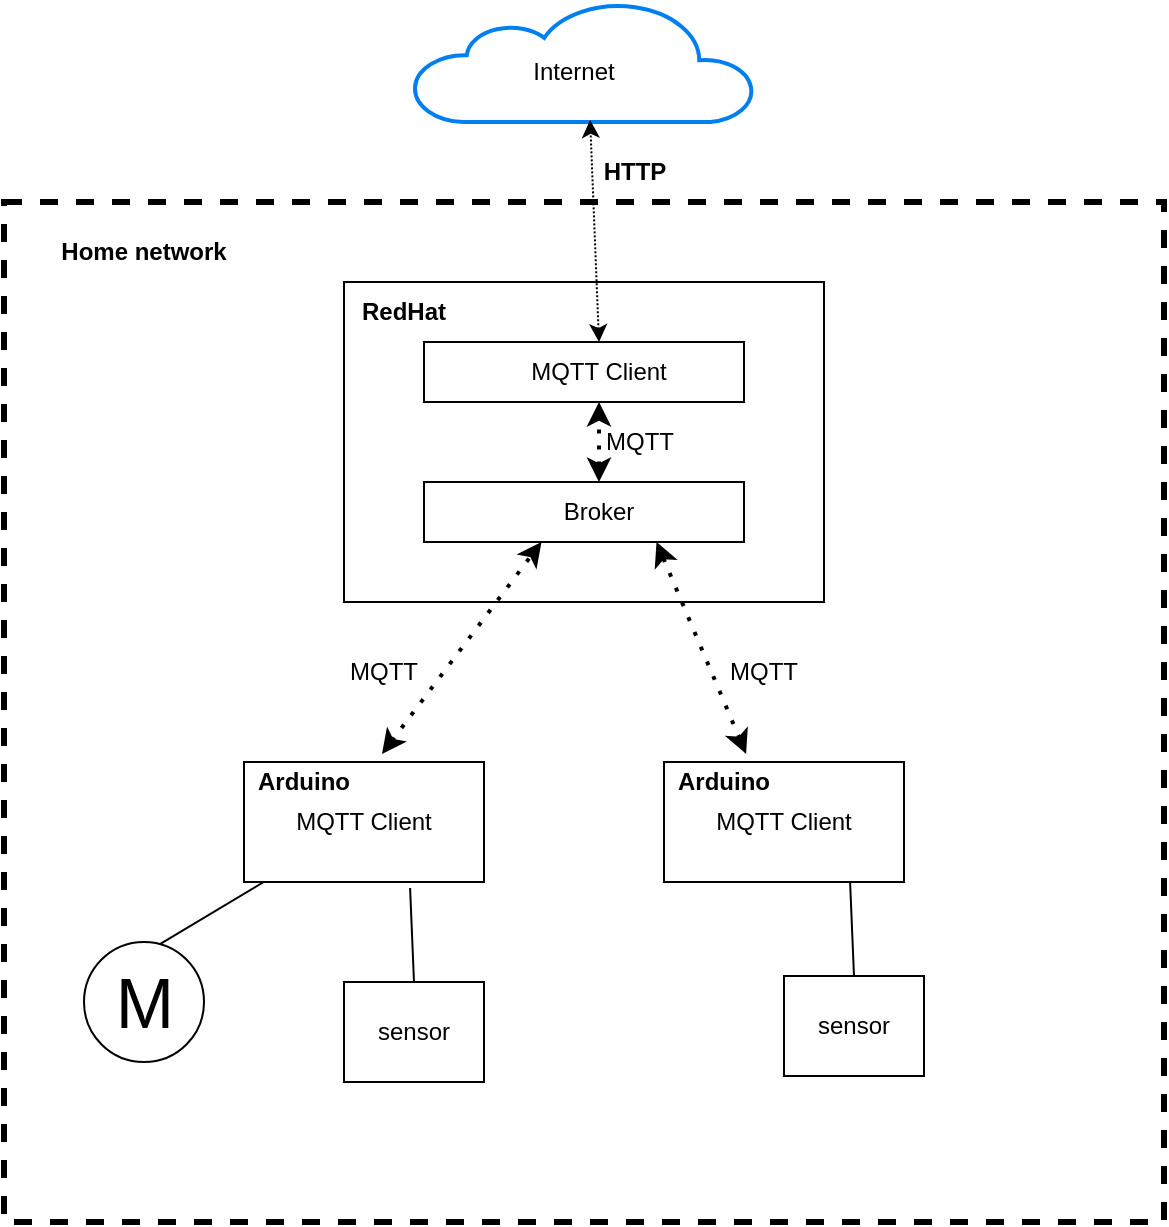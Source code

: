 <mxfile version="14.7.3" type="device"><diagram id="5zLhI6he0QKg6ap8ebMH" name="Page-1"><mxGraphModel dx="1350" dy="1905" grid="1" gridSize="10" guides="1" tooltips="1" connect="1" arrows="1" fold="1" page="1" pageScale="1" pageWidth="850" pageHeight="1100" math="0" shadow="0"><root><mxCell id="0"/><mxCell id="1" parent="0"/><mxCell id="s5ZSAICjxwu2anL4PmUQ-33" value="" style="rounded=0;whiteSpace=wrap;html=1;dashed=1;strokeWidth=3;fillColor=none;" parent="1" vertex="1"><mxGeometry x="110" y="100" width="580" height="510" as="geometry"/></mxCell><mxCell id="s5ZSAICjxwu2anL4PmUQ-1" value="" style="rounded=0;whiteSpace=wrap;html=1;" parent="1" vertex="1"><mxGeometry x="280" y="140" width="240" height="160" as="geometry"/></mxCell><mxCell id="s5ZSAICjxwu2anL4PmUQ-2" value="" style="rounded=0;whiteSpace=wrap;html=1;" parent="1" vertex="1"><mxGeometry x="230" y="380" width="120" height="60" as="geometry"/></mxCell><mxCell id="s5ZSAICjxwu2anL4PmUQ-3" value="" style="rounded=0;whiteSpace=wrap;html=1;" parent="1" vertex="1"><mxGeometry x="440" y="380" width="120" height="60" as="geometry"/></mxCell><mxCell id="s5ZSAICjxwu2anL4PmUQ-4" value="&lt;b&gt;RedHat&lt;/b&gt;" style="text;html=1;strokeColor=none;fillColor=none;align=center;verticalAlign=middle;whiteSpace=wrap;rounded=0;" parent="1" vertex="1"><mxGeometry x="280" y="140" width="60" height="30" as="geometry"/></mxCell><mxCell id="s5ZSAICjxwu2anL4PmUQ-5" value="" style="html=1;verticalLabelPosition=bottom;align=center;labelBackgroundColor=#ffffff;verticalAlign=top;strokeWidth=2;strokeColor=#0080F0;shadow=0;dashed=0;shape=mxgraph.ios7.icons.cloud;" parent="1" vertex="1"><mxGeometry x="315" width="170" height="60" as="geometry"/></mxCell><mxCell id="s5ZSAICjxwu2anL4PmUQ-6" value="" style="endArrow=classic;dashed=1;html=1;rounded=0;exitX=0.5;exitY=0;exitDx=0;exitDy=0;entryX=0.518;entryY=0.983;entryDx=0;entryDy=0;entryPerimeter=0;startArrow=classic;startFill=1;endFill=1;dashPattern=1 1;" parent="1" source="s5ZSAICjxwu2anL4PmUQ-13" target="s5ZSAICjxwu2anL4PmUQ-5" edge="1"><mxGeometry width="50" height="50" relative="1" as="geometry"><mxPoint x="410" as="sourcePoint"/><mxPoint x="460" y="-50" as="targetPoint"/></mxGeometry></mxCell><mxCell id="s5ZSAICjxwu2anL4PmUQ-7" value="" style="endArrow=classic;dashed=1;html=1;dashPattern=1 3;strokeWidth=2;rounded=0;entryX=0.25;entryY=1;entryDx=0;entryDy=0;exitX=0.575;exitY=-0.067;exitDx=0;exitDy=0;exitPerimeter=0;startArrow=classic;startFill=1;endFill=1;" parent="1" source="s5ZSAICjxwu2anL4PmUQ-2" target="s5ZSAICjxwu2anL4PmUQ-17" edge="1"><mxGeometry width="50" height="50" relative="1" as="geometry"><mxPoint x="320" y="230" as="sourcePoint"/><mxPoint x="370" y="180" as="targetPoint"/></mxGeometry></mxCell><mxCell id="s5ZSAICjxwu2anL4PmUQ-8" value="" style="endArrow=classic;dashed=1;html=1;dashPattern=1 3;strokeWidth=2;rounded=0;exitX=0.342;exitY=-0.067;exitDx=0;exitDy=0;exitPerimeter=0;startArrow=classic;startFill=1;endFill=1;entryX=0.75;entryY=1;entryDx=0;entryDy=0;" parent="1" source="s5ZSAICjxwu2anL4PmUQ-3" target="s5ZSAICjxwu2anL4PmUQ-17" edge="1"><mxGeometry width="50" height="50" relative="1" as="geometry"><mxPoint x="520" y="240" as="sourcePoint"/><mxPoint x="570" y="190" as="targetPoint"/></mxGeometry></mxCell><mxCell id="s5ZSAICjxwu2anL4PmUQ-9" value="Internet" style="text;html=1;strokeColor=none;fillColor=none;align=center;verticalAlign=middle;whiteSpace=wrap;rounded=0;" parent="1" vertex="1"><mxGeometry x="340" y="20" width="110" height="30" as="geometry"/></mxCell><mxCell id="s5ZSAICjxwu2anL4PmUQ-10" value="MQTT Client" style="text;html=1;strokeColor=none;fillColor=none;align=center;verticalAlign=middle;whiteSpace=wrap;rounded=0;" parent="1" vertex="1"><mxGeometry x="250" y="395" width="80" height="30" as="geometry"/></mxCell><mxCell id="s5ZSAICjxwu2anL4PmUQ-11" value="MQTT Client" style="text;html=1;strokeColor=none;fillColor=none;align=center;verticalAlign=middle;whiteSpace=wrap;rounded=0;" parent="1" vertex="1"><mxGeometry x="460" y="395" width="80" height="30" as="geometry"/></mxCell><mxCell id="s5ZSAICjxwu2anL4PmUQ-12" value="" style="rounded=0;whiteSpace=wrap;html=1;" parent="1" vertex="1"><mxGeometry x="320" y="170" width="160" height="30" as="geometry"/></mxCell><mxCell id="s5ZSAICjxwu2anL4PmUQ-13" value="MQTT Client" style="text;html=1;strokeColor=none;fillColor=none;align=center;verticalAlign=middle;whiteSpace=wrap;rounded=0;" parent="1" vertex="1"><mxGeometry x="350" y="170" width="115" height="30" as="geometry"/></mxCell><mxCell id="s5ZSAICjxwu2anL4PmUQ-16" value="" style="rounded=0;whiteSpace=wrap;html=1;" parent="1" vertex="1"><mxGeometry x="320" y="240" width="160" height="30" as="geometry"/></mxCell><mxCell id="s5ZSAICjxwu2anL4PmUQ-17" value="Broker" style="text;html=1;strokeColor=none;fillColor=none;align=center;verticalAlign=middle;whiteSpace=wrap;rounded=0;" parent="1" vertex="1"><mxGeometry x="350" y="240" width="115" height="30" as="geometry"/></mxCell><mxCell id="s5ZSAICjxwu2anL4PmUQ-18" value="" style="endArrow=classic;dashed=1;html=1;dashPattern=1 3;strokeWidth=2;rounded=0;exitX=0.5;exitY=0;exitDx=0;exitDy=0;entryX=0.5;entryY=1;entryDx=0;entryDy=0;startArrow=classic;startFill=1;endFill=1;" parent="1" source="s5ZSAICjxwu2anL4PmUQ-17" target="s5ZSAICjxwu2anL4PmUQ-13" edge="1"><mxGeometry width="50" height="50" relative="1" as="geometry"><mxPoint x="380" y="250" as="sourcePoint"/><mxPoint x="430" y="200" as="targetPoint"/></mxGeometry></mxCell><mxCell id="s5ZSAICjxwu2anL4PmUQ-19" value="MQTT" style="text;html=1;strokeColor=none;fillColor=none;align=center;verticalAlign=middle;whiteSpace=wrap;rounded=0;" parent="1" vertex="1"><mxGeometry x="460" y="320" width="60" height="30" as="geometry"/></mxCell><mxCell id="s5ZSAICjxwu2anL4PmUQ-20" value="MQTT" style="text;html=1;strokeColor=none;fillColor=none;align=center;verticalAlign=middle;whiteSpace=wrap;rounded=0;" parent="1" vertex="1"><mxGeometry x="270" y="320" width="60" height="30" as="geometry"/></mxCell><mxCell id="s5ZSAICjxwu2anL4PmUQ-21" value="MQTT" style="text;html=1;strokeColor=none;fillColor=none;align=center;verticalAlign=middle;whiteSpace=wrap;rounded=0;" parent="1" vertex="1"><mxGeometry x="398" y="205" width="60" height="30" as="geometry"/></mxCell><mxCell id="s5ZSAICjxwu2anL4PmUQ-23" value="M" style="verticalLabelPosition=middle;shadow=0;dashed=0;align=center;html=1;verticalAlign=middle;strokeWidth=1;shape=ellipse;aspect=fixed;fontSize=35;" parent="1" vertex="1"><mxGeometry x="150" y="470" width="60" height="60" as="geometry"/></mxCell><mxCell id="s5ZSAICjxwu2anL4PmUQ-25" value="" style="rounded=0;whiteSpace=wrap;html=1;" parent="1" vertex="1"><mxGeometry x="280" y="490" width="70" height="50" as="geometry"/></mxCell><mxCell id="s5ZSAICjxwu2anL4PmUQ-26" value="sensor" style="text;html=1;strokeColor=none;fillColor=none;align=center;verticalAlign=middle;whiteSpace=wrap;rounded=0;" parent="1" vertex="1"><mxGeometry x="285" y="500" width="60" height="30" as="geometry"/></mxCell><mxCell id="s5ZSAICjxwu2anL4PmUQ-27" value="" style="endArrow=none;html=1;rounded=0;exitX=0.633;exitY=0.017;exitDx=0;exitDy=0;exitPerimeter=0;" parent="1" source="s5ZSAICjxwu2anL4PmUQ-23" target="s5ZSAICjxwu2anL4PmUQ-2" edge="1"><mxGeometry width="50" height="50" relative="1" as="geometry"><mxPoint x="190" y="480" as="sourcePoint"/><mxPoint x="250" y="420" as="targetPoint"/></mxGeometry></mxCell><mxCell id="s5ZSAICjxwu2anL4PmUQ-28" value="" style="endArrow=none;html=1;rounded=0;exitX=0.5;exitY=0;exitDx=0;exitDy=0;entryX=0.692;entryY=1.05;entryDx=0;entryDy=0;entryPerimeter=0;" parent="1" source="s5ZSAICjxwu2anL4PmUQ-25" target="s5ZSAICjxwu2anL4PmUQ-2" edge="1"><mxGeometry width="50" height="50" relative="1" as="geometry"><mxPoint x="197.98" y="481.02" as="sourcePoint"/><mxPoint x="249.843" y="450" as="targetPoint"/></mxGeometry></mxCell><mxCell id="s5ZSAICjxwu2anL4PmUQ-29" value="" style="rounded=0;whiteSpace=wrap;html=1;" parent="1" vertex="1"><mxGeometry x="500" y="487" width="70" height="50" as="geometry"/></mxCell><mxCell id="s5ZSAICjxwu2anL4PmUQ-30" value="sensor" style="text;html=1;strokeColor=none;fillColor=none;align=center;verticalAlign=middle;whiteSpace=wrap;rounded=0;" parent="1" vertex="1"><mxGeometry x="505" y="497" width="60" height="30" as="geometry"/></mxCell><mxCell id="s5ZSAICjxwu2anL4PmUQ-31" value="" style="endArrow=none;html=1;rounded=0;exitX=0.5;exitY=0;exitDx=0;exitDy=0;entryX=0.692;entryY=1.05;entryDx=0;entryDy=0;entryPerimeter=0;" parent="1" source="s5ZSAICjxwu2anL4PmUQ-29" edge="1"><mxGeometry width="50" height="50" relative="1" as="geometry"><mxPoint x="417.98" y="478.02" as="sourcePoint"/><mxPoint x="533.04" y="440" as="targetPoint"/></mxGeometry></mxCell><mxCell id="s5ZSAICjxwu2anL4PmUQ-32" value="&lt;b&gt;HTTP&lt;/b&gt;" style="text;html=1;strokeColor=none;fillColor=none;align=center;verticalAlign=middle;whiteSpace=wrap;rounded=0;" parent="1" vertex="1"><mxGeometry x="398" y="70" width="55" height="30" as="geometry"/></mxCell><mxCell id="s5ZSAICjxwu2anL4PmUQ-34" value="&lt;b&gt;Home network&lt;/b&gt;" style="text;html=1;strokeColor=none;fillColor=none;align=center;verticalAlign=middle;whiteSpace=wrap;rounded=0;dashed=1;" parent="1" vertex="1"><mxGeometry x="120" y="110" width="120" height="30" as="geometry"/></mxCell><mxCell id="IFN5ecEP1SlX5EjUP377-1" value="&lt;b&gt;Arduino&lt;/b&gt;" style="text;html=1;strokeColor=none;fillColor=none;align=center;verticalAlign=middle;whiteSpace=wrap;rounded=0;" vertex="1" parent="1"><mxGeometry x="230" y="380" width="60" height="20" as="geometry"/></mxCell><mxCell id="IFN5ecEP1SlX5EjUP377-2" value="&lt;b&gt;Arduino&lt;/b&gt;" style="text;html=1;strokeColor=none;fillColor=none;align=center;verticalAlign=middle;whiteSpace=wrap;rounded=0;" vertex="1" parent="1"><mxGeometry x="440" y="380" width="60" height="20" as="geometry"/></mxCell></root></mxGraphModel></diagram></mxfile>